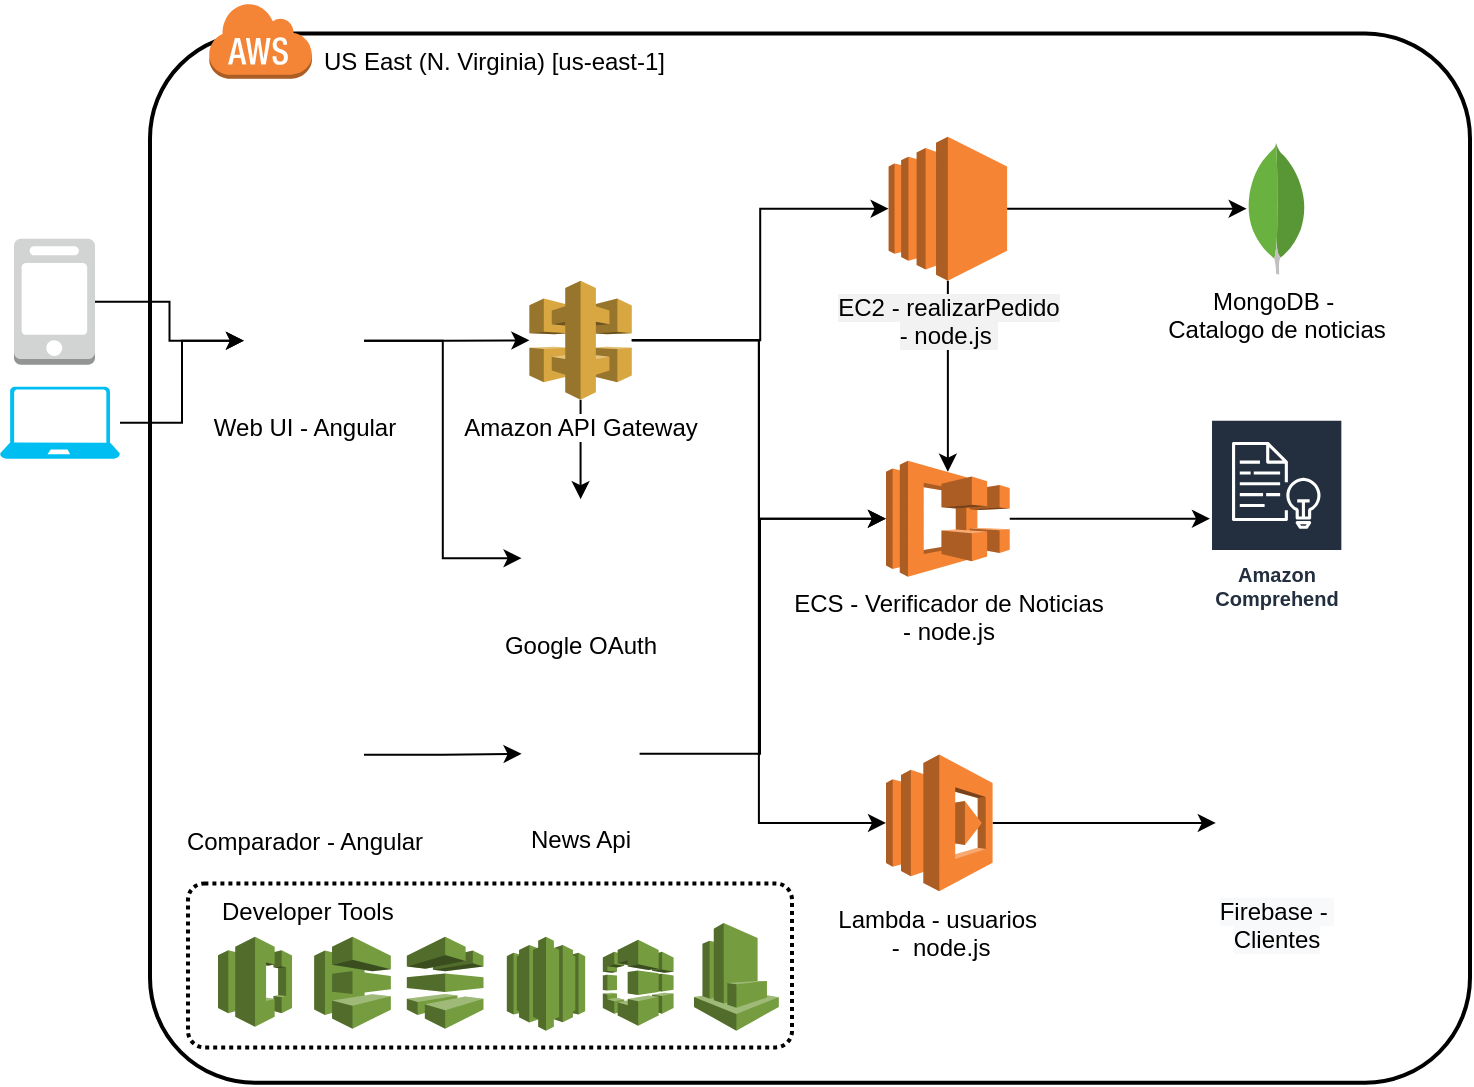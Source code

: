 <mxfile version="14.4.8" type="github">
  <diagram id="wXytYz6GHPizOOvA7uhq" name="Page-1">
    <mxGraphModel dx="1237" dy="548" grid="1" gridSize="10" guides="1" tooltips="1" connect="1" arrows="1" fold="1" page="1" pageScale="1" pageWidth="850" pageHeight="1100" math="0" shadow="0">
      <root>
        <mxCell id="0" />
        <mxCell id="1" parent="0" />
        <mxCell id="tQTTjKAgbpAH1Arpb6nN-27" style="edgeStyle=orthogonalEdgeStyle;rounded=0;orthogonalLoop=1;jettySize=auto;html=1;exitX=0.5;exitY=1;exitDx=0;exitDy=0;exitPerimeter=0;entryX=0.5;entryY=0.095;entryDx=0;entryDy=0;entryPerimeter=0;" edge="1" parent="1" source="CeHKK5YrfXnOBCgka7Jv-26" target="CeHKK5YrfXnOBCgka7Jv-22">
          <mxGeometry relative="1" as="geometry">
            <mxPoint x="80" y="310" as="targetPoint" />
          </mxGeometry>
        </mxCell>
        <mxCell id="CeHKK5YrfXnOBCgka7Jv-1" value="" style="rounded=1;arcSize=10;dashed=0;fillColor=none;gradientColor=none;strokeWidth=2;" parent="1" vertex="1">
          <mxGeometry x="365" y="65.763" width="660" height="524.629" as="geometry" />
        </mxCell>
        <mxCell id="CeHKK5YrfXnOBCgka7Jv-2" value="" style="dashed=0;html=1;shape=mxgraph.aws3.cloud;fillColor=#F58536;gradientColor=none;dashed=0;" parent="1" vertex="1">
          <mxGeometry x="394.18" y="50" width="51.82" height="38.35" as="geometry" />
        </mxCell>
        <mxCell id="CeHKK5YrfXnOBCgka7Jv-3" value="US East (N. Virginia) [us-east-1]" style="text;whiteSpace=wrap;html=1;" parent="1" vertex="1">
          <mxGeometry x="450.002" y="65.765" width="219.197" height="28.153" as="geometry" />
        </mxCell>
        <mxCell id="CeHKK5YrfXnOBCgka7Jv-6" style="edgeStyle=orthogonalEdgeStyle;rounded=0;orthogonalLoop=1;jettySize=auto;html=1;entryX=0;entryY=0.5;entryDx=0;entryDy=0;" parent="1" source="CeHKK5YrfXnOBCgka7Jv-7" target="tQTTjKAgbpAH1Arpb6nN-19" edge="1">
          <mxGeometry relative="1" as="geometry">
            <mxPoint x="905.997" y="460.55" as="targetPoint" />
          </mxGeometry>
        </mxCell>
        <mxCell id="CeHKK5YrfXnOBCgka7Jv-7" value="Lambda - usuarios&amp;nbsp;&lt;br&gt;-&amp;nbsp; node.js" style="outlineConnect=0;dashed=0;verticalLabelPosition=bottom;verticalAlign=top;align=center;html=1;shape=mxgraph.aws3.lambda;fillColor=#F58534;gradientColor=none;" parent="1" vertex="1">
          <mxGeometry x="733.002" y="426.3" width="53.291" height="68.373" as="geometry" />
        </mxCell>
        <mxCell id="CeHKK5YrfXnOBCgka7Jv-9" style="edgeStyle=orthogonalEdgeStyle;rounded=0;orthogonalLoop=1;jettySize=auto;html=1;entryX=0;entryY=0.5;entryDx=0;entryDy=0;entryPerimeter=0;" parent="1" source="tQTTjKAgbpAH1Arpb6nN-12" target="CeHKK5YrfXnOBCgka7Jv-22" edge="1">
          <mxGeometry relative="1" as="geometry">
            <mxPoint x="268.8" y="326.35" as="sourcePoint" />
          </mxGeometry>
        </mxCell>
        <mxCell id="CeHKK5YrfXnOBCgka7Jv-10" style="edgeStyle=orthogonalEdgeStyle;rounded=0;orthogonalLoop=1;jettySize=auto;html=1;entryX=0;entryY=0.5;entryDx=0;entryDy=0;entryPerimeter=0;" parent="1" source="tQTTjKAgbpAH1Arpb6nN-12" target="CeHKK5YrfXnOBCgka7Jv-26" edge="1">
          <mxGeometry relative="1" as="geometry">
            <mxPoint x="252" y="386.35" as="sourcePoint" />
          </mxGeometry>
        </mxCell>
        <mxCell id="tQTTjKAgbpAH1Arpb6nN-2" value="" style="edgeStyle=orthogonalEdgeStyle;rounded=0;orthogonalLoop=1;jettySize=auto;html=1;exitX=0.5;exitY=1;exitDx=0;exitDy=0;entryX=0.5;entryY=0;entryDx=0;entryDy=0;exitPerimeter=0;" edge="1" parent="1" source="tQTTjKAgbpAH1Arpb6nN-12" target="tQTTjKAgbpAH1Arpb6nN-7">
          <mxGeometry relative="1" as="geometry">
            <mxPoint x="579.79" y="249.35" as="sourcePoint" />
            <mxPoint x="579.79" y="356.347" as="targetPoint" />
          </mxGeometry>
        </mxCell>
        <mxCell id="CeHKK5YrfXnOBCgka7Jv-13" value="" style="outlineConnect=0;dashed=0;verticalLabelPosition=bottom;verticalAlign=top;align=center;html=1;shape=mxgraph.aws3.codecommit;fillColor=#759C3E;gradientColor=none;" parent="1" vertex="1">
          <mxGeometry x="399" y="517.35" width="37.02" height="45" as="geometry" />
        </mxCell>
        <mxCell id="CeHKK5YrfXnOBCgka7Jv-14" value="" style="outlineConnect=0;dashed=0;verticalLabelPosition=bottom;verticalAlign=top;align=center;html=1;shape=mxgraph.aws3.codedeploy;fillColor=#759C3E;gradientColor=none;" parent="1" vertex="1">
          <mxGeometry x="447.09" y="517.35" width="38.33" height="46" as="geometry" />
        </mxCell>
        <mxCell id="CeHKK5YrfXnOBCgka7Jv-15" value="" style="outlineConnect=0;dashed=0;verticalLabelPosition=bottom;verticalAlign=top;align=center;html=1;shape=mxgraph.aws3.codepipeline;fillColor=#759C3E;gradientColor=none;" parent="1" vertex="1">
          <mxGeometry x="493.42" y="517.35" width="38.33" height="46" as="geometry" />
        </mxCell>
        <mxCell id="CeHKK5YrfXnOBCgka7Jv-16" value="" style="outlineConnect=0;dashed=0;verticalLabelPosition=bottom;verticalAlign=top;align=center;html=1;shape=mxgraph.aws3.codestar;fillColor=#759C3E;gradientColor=none;" parent="1" vertex="1">
          <mxGeometry x="543.42" y="517.35" width="39.17" height="47" as="geometry" />
        </mxCell>
        <mxCell id="CeHKK5YrfXnOBCgka7Jv-17" value="" style="outlineConnect=0;dashed=0;verticalLabelPosition=bottom;verticalAlign=top;align=center;html=1;shape=mxgraph.aws3.codebuild;fillColor=#759C3E;gradientColor=none;" parent="1" vertex="1">
          <mxGeometry x="591.42" y="518.85" width="35.37" height="43" as="geometry" />
        </mxCell>
        <mxCell id="CeHKK5YrfXnOBCgka7Jv-18" style="edgeStyle=orthogonalEdgeStyle;rounded=0;orthogonalLoop=1;jettySize=auto;html=1;exitX=1;exitY=0.5;exitDx=0;exitDy=0;" parent="1" source="tQTTjKAgbpAH1Arpb6nN-1" target="tQTTjKAgbpAH1Arpb6nN-12" edge="1">
          <mxGeometry relative="1" as="geometry">
            <mxPoint x="468.209" y="168.35" as="sourcePoint" />
            <mxPoint x="549.79" y="219.35" as="targetPoint" />
          </mxGeometry>
        </mxCell>
        <mxCell id="CeHKK5YrfXnOBCgka7Jv-19" style="edgeStyle=orthogonalEdgeStyle;rounded=0;orthogonalLoop=1;jettySize=auto;html=1;entryX=0;entryY=0.5;entryDx=0;entryDy=0;exitX=1;exitY=0.5;exitDx=0;exitDy=0;" parent="1" source="tQTTjKAgbpAH1Arpb6nN-1" target="tQTTjKAgbpAH1Arpb6nN-7" edge="1">
          <mxGeometry relative="1" as="geometry">
            <mxPoint x="466.239" y="220.05" as="sourcePoint" />
            <mxPoint x="554.976" y="386.511" as="targetPoint" />
          </mxGeometry>
        </mxCell>
        <mxCell id="CeHKK5YrfXnOBCgka7Jv-21" style="edgeStyle=orthogonalEdgeStyle;rounded=0;orthogonalLoop=1;jettySize=auto;html=1;" parent="1" source="CeHKK5YrfXnOBCgka7Jv-22" target="tQTTjKAgbpAH1Arpb6nN-26" edge="1">
          <mxGeometry relative="1" as="geometry">
            <mxPoint x="908.667" y="308.352" as="targetPoint" />
          </mxGeometry>
        </mxCell>
        <mxCell id="CeHKK5YrfXnOBCgka7Jv-22" value="ECS - Verificador de Noticias&lt;br&gt;- node.js" style="outlineConnect=0;dashed=0;verticalLabelPosition=bottom;verticalAlign=top;align=center;html=1;shape=mxgraph.aws3.ecs;fillColor=#F58534;gradientColor=none;" parent="1" vertex="1">
          <mxGeometry x="733" y="279.35" width="61.87" height="58" as="geometry" />
        </mxCell>
        <mxCell id="CeHKK5YrfXnOBCgka7Jv-23" value="" style="rounded=1;arcSize=10;dashed=1;fillColor=none;gradientColor=none;strokeWidth=2;dashPattern=1 1;" parent="1" vertex="1">
          <mxGeometry x="384" y="490.7" width="302" height="82" as="geometry" />
        </mxCell>
        <mxCell id="CeHKK5YrfXnOBCgka7Jv-24" value="Developer Tools" style="text;whiteSpace=wrap;html=1;" parent="1" vertex="1">
          <mxGeometry x="399.002" y="490.695" width="219.197" height="28.153" as="geometry" />
        </mxCell>
        <mxCell id="CeHKK5YrfXnOBCgka7Jv-25" style="edgeStyle=orthogonalEdgeStyle;rounded=0;orthogonalLoop=1;jettySize=auto;html=1;" parent="1" source="CeHKK5YrfXnOBCgka7Jv-26" target="tQTTjKAgbpAH1Arpb6nN-18" edge="1">
          <mxGeometry relative="1" as="geometry">
            <mxPoint x="908.667" y="153.355" as="targetPoint" />
          </mxGeometry>
        </mxCell>
        <mxCell id="CeHKK5YrfXnOBCgka7Jv-26" value="&lt;span style=&quot;background-color: rgb(242 , 242 , 242)&quot;&gt;EC2 - realizarPedido&lt;br&gt;- node.js&amp;nbsp;&lt;/span&gt;" style="outlineConnect=0;dashed=0;verticalLabelPosition=bottom;verticalAlign=top;align=center;html=1;shape=mxgraph.aws3.ec2;fillColor=#F58534;gradientColor=none;dashPattern=1 1;" parent="1" vertex="1">
          <mxGeometry x="734.32" y="117.35" width="59.23" height="72" as="geometry" />
        </mxCell>
        <mxCell id="CeHKK5YrfXnOBCgka7Jv-28" value="" style="outlineConnect=0;dashed=0;verticalLabelPosition=bottom;verticalAlign=top;align=center;html=1;shape=mxgraph.aws3.cloudwatch;fillColor=#759C3E;gradientColor=none;dashPattern=1 1;" parent="1" vertex="1">
          <mxGeometry x="637" y="510.52" width="42.41" height="53.83" as="geometry" />
        </mxCell>
        <mxCell id="CeHKK5YrfXnOBCgka7Jv-29" style="edgeStyle=orthogonalEdgeStyle;rounded=0;orthogonalLoop=1;jettySize=auto;html=1;entryX=0;entryY=0.5;entryDx=0;entryDy=0;" parent="1" source="CeHKK5YrfXnOBCgka7Jv-30" target="tQTTjKAgbpAH1Arpb6nN-1" edge="1">
          <mxGeometry relative="1" as="geometry">
            <mxPoint x="434.245" y="220.013" as="targetPoint" />
          </mxGeometry>
        </mxCell>
        <mxCell id="CeHKK5YrfXnOBCgka7Jv-30" value="" style="outlineConnect=0;dashed=0;verticalLabelPosition=bottom;verticalAlign=top;align=center;html=1;shape=mxgraph.aws3.mobile_client;fillColor=#D2D3D3;gradientColor=none;dashPattern=1 1;" parent="1" vertex="1">
          <mxGeometry x="297" y="168.35" width="40.5" height="63" as="geometry" />
        </mxCell>
        <mxCell id="CeHKK5YrfXnOBCgka7Jv-31" style="edgeStyle=orthogonalEdgeStyle;rounded=0;orthogonalLoop=1;jettySize=auto;html=1;entryX=0;entryY=0.5;entryDx=0;entryDy=0;" parent="1" source="CeHKK5YrfXnOBCgka7Jv-32" target="tQTTjKAgbpAH1Arpb6nN-1" edge="1">
          <mxGeometry relative="1" as="geometry">
            <mxPoint x="423.003" y="220.05" as="targetPoint" />
          </mxGeometry>
        </mxCell>
        <mxCell id="CeHKK5YrfXnOBCgka7Jv-32" value="" style="verticalLabelPosition=bottom;html=1;verticalAlign=top;align=center;strokeColor=none;fillColor=#00BEF2;shape=mxgraph.azure.laptop;pointerEvents=1;dashed=1;dashPattern=1 1;" parent="1" vertex="1">
          <mxGeometry x="290" y="242.35" width="60" height="36" as="geometry" />
        </mxCell>
        <mxCell id="tQTTjKAgbpAH1Arpb6nN-1" value="Web UI - Angular" style="shape=image;html=1;verticalAlign=top;verticalLabelPosition=bottom;labelBackgroundColor=#ffffff;imageAspect=0;aspect=fixed;image=https://cdn4.iconfinder.com/data/icons/logos-and-brands/512/21_Angular_logo_logos-128.png" vertex="1" parent="1">
          <mxGeometry x="412" y="189.35" width="60" height="60" as="geometry" />
        </mxCell>
        <mxCell id="tQTTjKAgbpAH1Arpb6nN-7" value="Google OAuth" style="shape=image;html=1;verticalAlign=top;verticalLabelPosition=bottom;labelBackgroundColor=#ffffff;imageAspect=0;aspect=fixed;image=https://cdn1.iconfinder.com/data/icons/social-networks-15/512/gogle_network_logo-128.png" vertex="1" parent="1">
          <mxGeometry x="550.79" y="298.58" width="59" height="59" as="geometry" />
        </mxCell>
        <mxCell id="tQTTjKAgbpAH1Arpb6nN-24" style="edgeStyle=orthogonalEdgeStyle;rounded=0;orthogonalLoop=1;jettySize=auto;html=1;exitX=1;exitY=0.5;exitDx=0;exitDy=0;entryX=0;entryY=0.5;entryDx=0;entryDy=0;entryPerimeter=0;" edge="1" parent="1" source="tQTTjKAgbpAH1Arpb6nN-8" target="CeHKK5YrfXnOBCgka7Jv-22">
          <mxGeometry relative="1" as="geometry">
            <Array as="points">
              <mxPoint x="670" y="426" />
              <mxPoint x="670" y="308" />
            </Array>
          </mxGeometry>
        </mxCell>
        <mxCell id="tQTTjKAgbpAH1Arpb6nN-8" value="News Api" style="shape=image;html=1;verticalAlign=top;verticalLabelPosition=bottom;labelBackgroundColor=#ffffff;imageAspect=0;aspect=fixed;image=https://cdn3.iconfinder.com/data/icons/linecons-free-vector-icons-pack/32/news-128.png" vertex="1" parent="1">
          <mxGeometry x="550.79" y="396.35" width="59" height="59" as="geometry" />
        </mxCell>
        <mxCell id="tQTTjKAgbpAH1Arpb6nN-13" style="edgeStyle=orthogonalEdgeStyle;rounded=0;orthogonalLoop=1;jettySize=auto;html=1;entryX=0;entryY=0.5;entryDx=0;entryDy=0;entryPerimeter=0;" edge="1" parent="1" source="tQTTjKAgbpAH1Arpb6nN-12" target="CeHKK5YrfXnOBCgka7Jv-7">
          <mxGeometry relative="1" as="geometry" />
        </mxCell>
        <mxCell id="tQTTjKAgbpAH1Arpb6nN-12" value="&lt;span style=&quot;background-color: rgb(255 , 255 , 255)&quot;&gt;Amazon API Gateway&lt;/span&gt;" style="outlineConnect=0;dashed=0;verticalLabelPosition=bottom;verticalAlign=top;align=center;html=1;shape=mxgraph.aws3.api_gateway;fillColor=#D9A741;gradientColor=none;" vertex="1" parent="1">
          <mxGeometry x="554.69" y="189.35" width="51.21" height="59.5" as="geometry" />
        </mxCell>
        <mxCell id="tQTTjKAgbpAH1Arpb6nN-18" value="MongoDB -&amp;nbsp;&lt;br&gt;Catalogo de noticias" style="dashed=0;outlineConnect=0;html=1;align=center;labelPosition=center;verticalLabelPosition=bottom;verticalAlign=top;shape=mxgraph.weblogos.mongodb" vertex="1" parent="1">
          <mxGeometry x="913.34" y="120.35" width="30" height="66" as="geometry" />
        </mxCell>
        <mxCell id="tQTTjKAgbpAH1Arpb6nN-19" value="&lt;span style=&quot;background-color: rgb(248 , 249 , 250)&quot;&gt;Firebase -&amp;nbsp;&lt;/span&gt;&lt;br style=&quot;background-color: rgb(248 , 249 , 250)&quot;&gt;&lt;span style=&quot;background-color: rgb(248 , 249 , 250)&quot;&gt;Clientes&lt;/span&gt;" style="shape=image;html=1;verticalAlign=top;verticalLabelPosition=bottom;labelBackgroundColor=#ffffff;imageAspect=0;aspect=fixed;image=https://cdn4.iconfinder.com/data/icons/google-i-o-2016/512/google_firebase-128.png" vertex="1" parent="1">
          <mxGeometry x="897.91" y="430.06" width="60.86" height="60.86" as="geometry" />
        </mxCell>
        <mxCell id="tQTTjKAgbpAH1Arpb6nN-23" value="" style="edgeStyle=orthogonalEdgeStyle;rounded=0;orthogonalLoop=1;jettySize=auto;html=1;" edge="1" parent="1" source="tQTTjKAgbpAH1Arpb6nN-22" target="tQTTjKAgbpAH1Arpb6nN-8">
          <mxGeometry relative="1" as="geometry" />
        </mxCell>
        <mxCell id="tQTTjKAgbpAH1Arpb6nN-22" value="Comparador - Angular" style="shape=image;html=1;verticalAlign=top;verticalLabelPosition=bottom;labelBackgroundColor=#ffffff;imageAspect=0;aspect=fixed;image=https://cdn4.iconfinder.com/data/icons/logos-and-brands/512/21_Angular_logo_logos-128.png" vertex="1" parent="1">
          <mxGeometry x="412" y="396.35" width="60" height="60" as="geometry" />
        </mxCell>
        <mxCell id="tQTTjKAgbpAH1Arpb6nN-26" value="Amazon Comprehend" style="outlineConnect=0;fontColor=#232F3E;gradientColor=none;strokeColor=#ffffff;fillColor=#232F3E;dashed=0;verticalLabelPosition=middle;verticalAlign=bottom;align=center;html=1;whiteSpace=wrap;fontSize=10;fontStyle=1;spacing=3;shape=mxgraph.aws4.productIcon;prIcon=mxgraph.aws4.comprehend;" vertex="1" parent="1">
          <mxGeometry x="895.01" y="258.35" width="66.66" height="100" as="geometry" />
        </mxCell>
      </root>
    </mxGraphModel>
  </diagram>
</mxfile>
